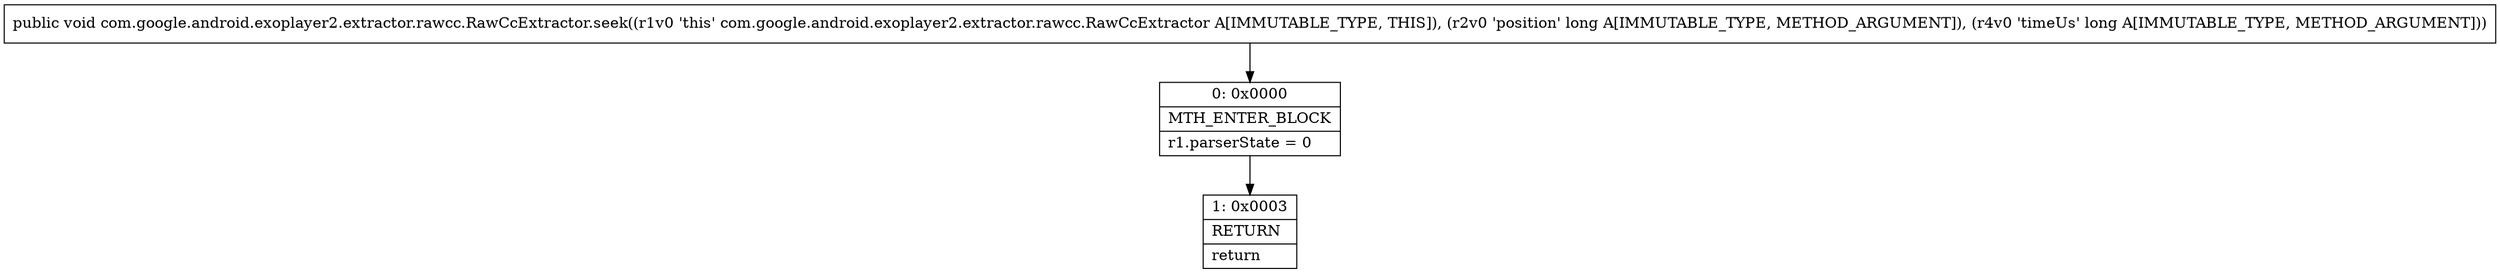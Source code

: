 digraph "CFG forcom.google.android.exoplayer2.extractor.rawcc.RawCcExtractor.seek(JJ)V" {
Node_0 [shape=record,label="{0\:\ 0x0000|MTH_ENTER_BLOCK\l|r1.parserState = 0\l}"];
Node_1 [shape=record,label="{1\:\ 0x0003|RETURN\l|return\l}"];
MethodNode[shape=record,label="{public void com.google.android.exoplayer2.extractor.rawcc.RawCcExtractor.seek((r1v0 'this' com.google.android.exoplayer2.extractor.rawcc.RawCcExtractor A[IMMUTABLE_TYPE, THIS]), (r2v0 'position' long A[IMMUTABLE_TYPE, METHOD_ARGUMENT]), (r4v0 'timeUs' long A[IMMUTABLE_TYPE, METHOD_ARGUMENT])) }"];
MethodNode -> Node_0;
Node_0 -> Node_1;
}


